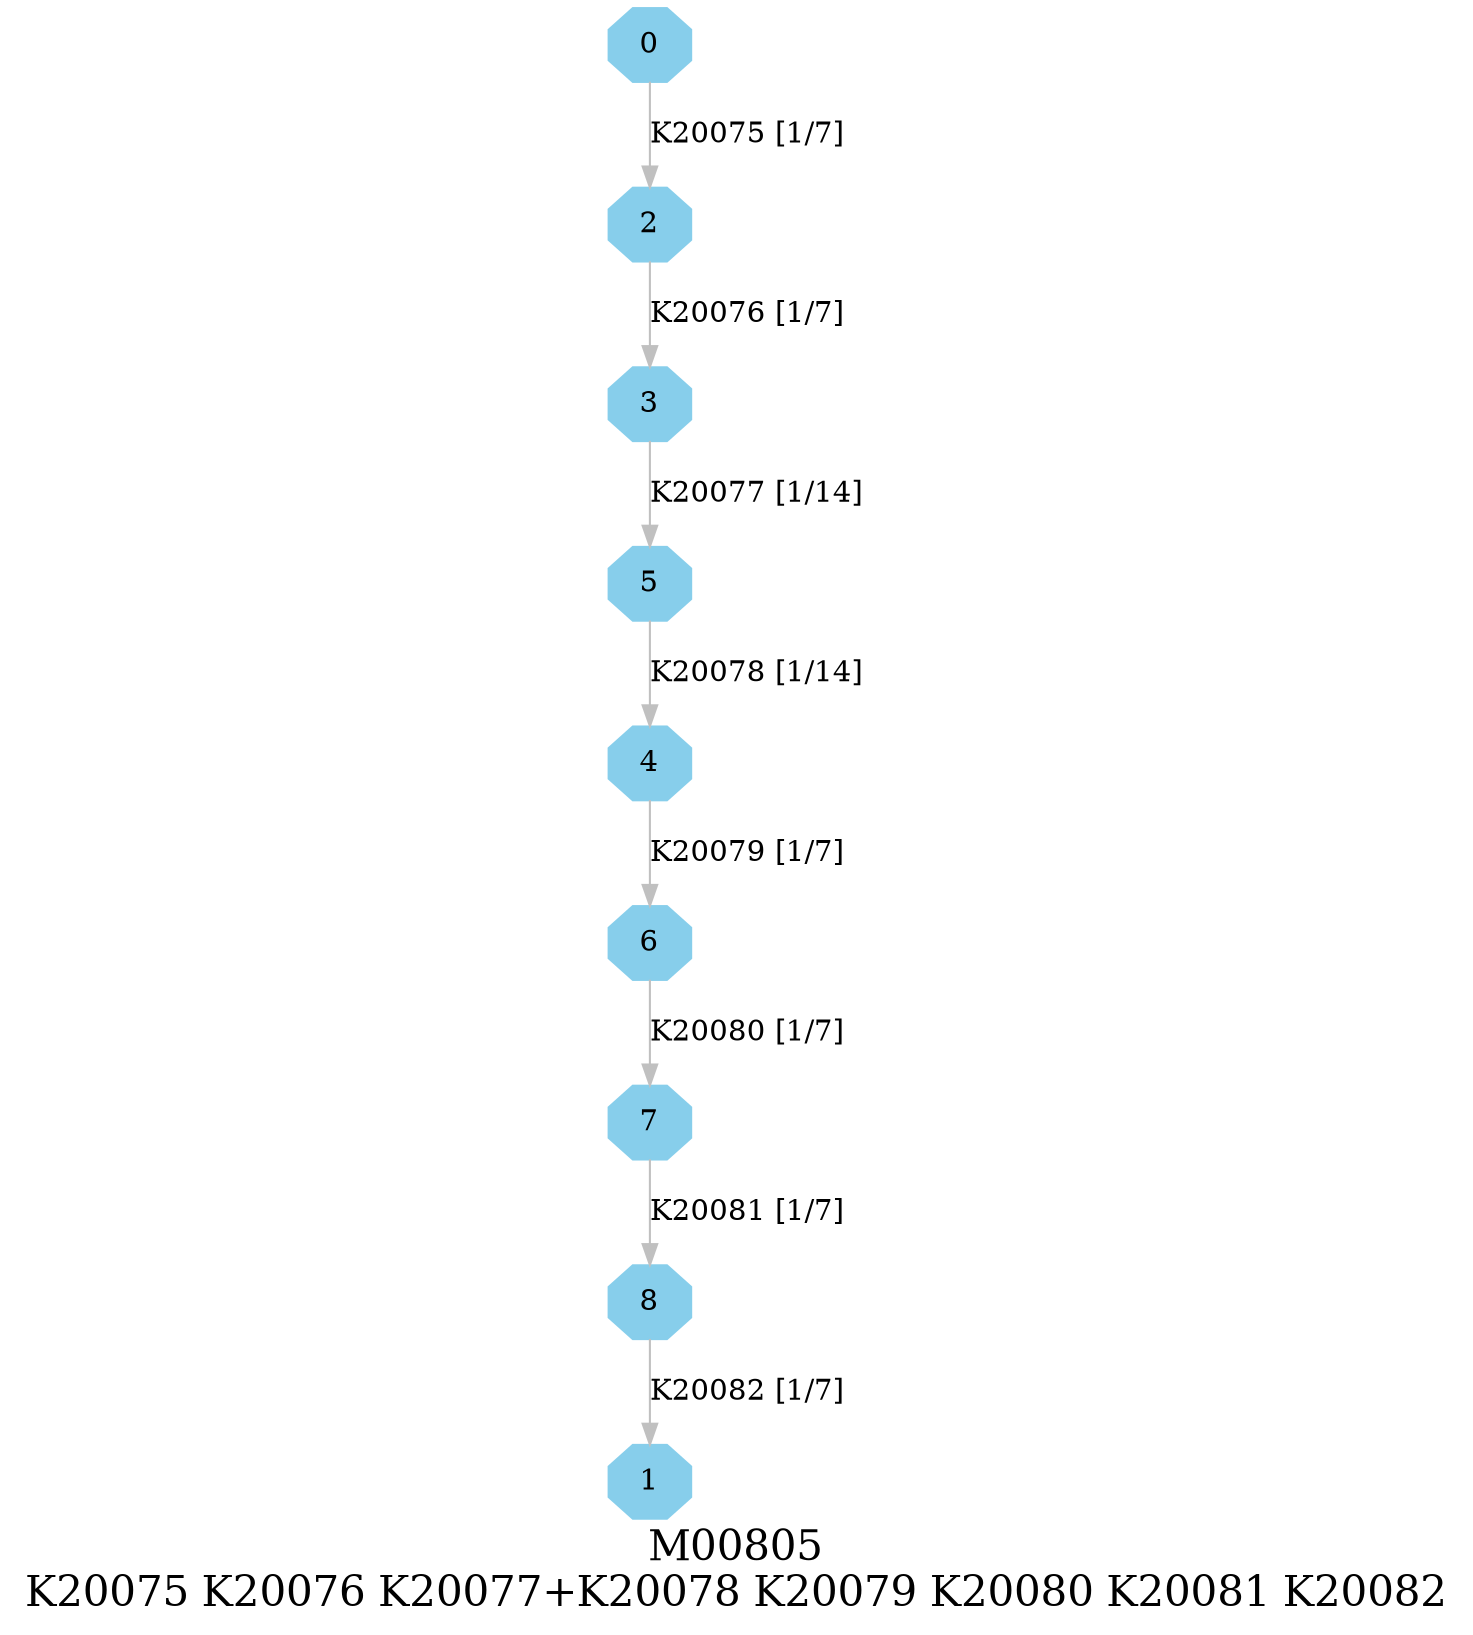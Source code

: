 digraph G {
graph [label="M00805
K20075 K20076 K20077+K20078 K20079 K20080 K20081 K20082",fontsize=20];
node [shape=box,style=filled];
edge [len=3,color=grey];
{node [width=.3,height=.3,shape=octagon,style=filled,color=skyblue] 0 1 2 3 4 5 6 7 8 }
0 -> 2 [label="K20075 [1/7]"];
2 -> 3 [label="K20076 [1/7]"];
3 -> 5 [label="K20077 [1/14]"];
4 -> 6 [label="K20079 [1/7]"];
5 -> 4 [label="K20078 [1/14]"];
6 -> 7 [label="K20080 [1/7]"];
7 -> 8 [label="K20081 [1/7]"];
8 -> 1 [label="K20082 [1/7]"];
}